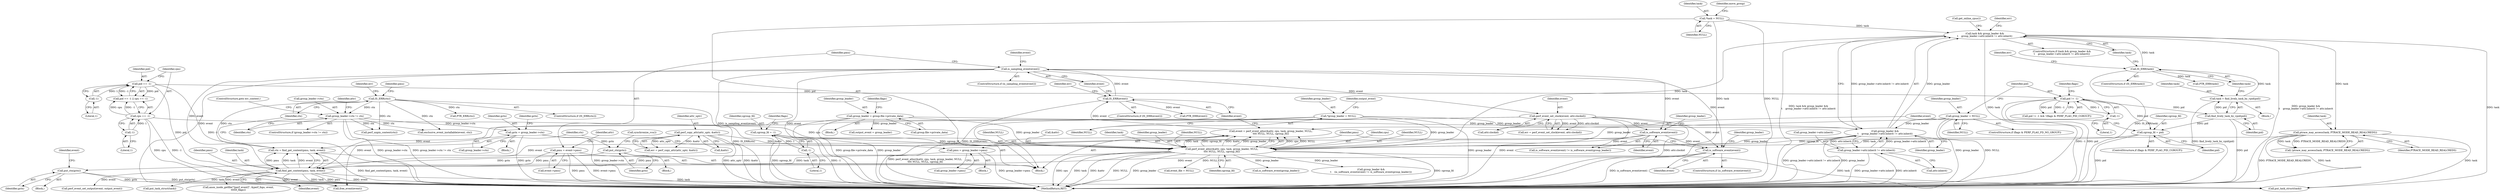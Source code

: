 digraph "1_linux_321027c1fe77f892f4ea07846aeae08cefbbb290@del" {
"1000616" [label="(Call,gctx = group_leader->ctx)"];
"1000567" [label="(Call,group_leader->ctx != ctx)"];
"1000496" [label="(Call,IS_ERR(ctx))"];
"1000489" [label="(Call,ctx = find_get_context(pmu, task, event))"];
"1000491" [label="(Call,find_get_context(pmu, task, event))"];
"1000426" [label="(Call,pmu = event->pmu)"];
"1000470" [label="(Call,pmu = group_leader->pmu)"];
"1000389" [label="(Call,perf_event_alloc(&attr, cpu, task, group_leader, NULL,\n\t\t\t\t NULL, NULL, cgroup_fd))"];
"1000188" [label="(Call,perf_copy_attr(attr_uptr, &attr))"];
"1000250" [label="(Call,cpu == -1)"];
"1000252" [label="(Call,-1)"];
"1000376" [label="(Call,ptrace_may_access(task, PTRACE_MODE_READ_REALCREDS))"];
"1000335" [label="(Call,task && group_leader &&\n\t    group_leader->attr.inherit != attr.inherit)"];
"1000326" [label="(Call,IS_ERR(task))"];
"1000321" [label="(Call,task = find_lively_task_by_vpid(pid))"];
"1000323" [label="(Call,find_lively_task_by_vpid(pid))"];
"1000312" [label="(Call,pid != -1)"];
"1000246" [label="(Call,pid == -1)"];
"1000248" [label="(Call,-1)"];
"1000314" [label="(Call,-1)"];
"1000160" [label="(Call,*task = NULL)"];
"1000337" [label="(Call,group_leader &&\n\t    group_leader->attr.inherit != attr.inherit)"];
"1000289" [label="(Call,group_leader = group.file->private_data)"];
"1000140" [label="(Call,*group_leader = NULL)"];
"1000307" [label="(Call,group_leader = NULL)"];
"1000339" [label="(Call,group_leader->attr.inherit != attr.inherit)"];
"1000175" [label="(Call,cgroup_fd = -1)"];
"1000177" [label="(Call,-1)"];
"1000384" [label="(Call,cgroup_fd = pid)"];
"1000467" [label="(Call,is_software_event(event))"];
"1000409" [label="(Call,is_sampling_event(event))"];
"1000400" [label="(Call,IS_ERR(event))"];
"1000387" [label="(Call,event = perf_event_alloc(&attr, cpu, task, group_leader, NULL,\n\t\t\t\t NULL, NULL, cgroup_fd))"];
"1000461" [label="(Call,is_software_event(event))"];
"1000438" [label="(Call,perf_event_set_clock(event, attr.clockid))"];
"1000698" [label="(Call,put_ctx(gctx))"];
"1000722" [label="(Call,put_ctx(gctx))"];
"1000405" [label="(Call,PTR_ERR(event))"];
"1000145" [label="(Identifier,output_event)"];
"1000428" [label="(Call,event->pmu)"];
"1000377" [label="(Identifier,task)"];
"1000433" [label="(Identifier,attr)"];
"1000576" [label="(Identifier,attr)"];
"1000307" [label="(Call,group_leader = NULL)"];
"1000470" [label="(Call,pmu = group_leader->pmu)"];
"1000508" [label="(Identifier,pmu)"];
"1000566" [label="(ControlStructure,if (group_leader->ctx != ctx))"];
"1000698" [label="(Call,put_ctx(gctx))"];
"1000467" [label="(Call,is_software_event(event))"];
"1000572" [label="(ControlStructure,goto err_context;)"];
"1000816" [label="(Call,free_event(event))"];
"1000699" [label="(Identifier,gctx)"];
"1000843" [label="(MethodReturn,RET)"];
"1000335" [label="(Call,task && group_leader &&\n\t    group_leader->attr.inherit != attr.inherit)"];
"1000618" [label="(Call,group_leader->ctx)"];
"1000140" [label="(Call,*group_leader = NULL)"];
"1000458" [label="(Call,group_leader &&\n\t    (is_software_event(event) != is_software_event(group_leader)))"];
"1000340" [label="(Call,group_leader->attr.inherit)"];
"1000725" [label="(Identifier,event)"];
"1000188" [label="(Call,perf_copy_attr(attr_uptr, &attr))"];
"1000410" [label="(Identifier,event)"];
"1000496" [label="(Call,IS_ERR(ctx))"];
"1000460" [label="(Call,is_software_event(event) != is_software_event(group_leader))"];
"1000336" [label="(Identifier,task)"];
"1000595" [label="(Call,anon_inode_getfile(\"[perf_event]\", &perf_fops, event,\n\t\t\t\t\tf_flags))"];
"1000489" [label="(Call,ctx = find_get_context(pmu, task, event))"];
"1000468" [label="(Identifier,event)"];
"1000399" [label="(ControlStructure,if (IS_ERR(event)))"];
"1000338" [label="(Identifier,group_leader)"];
"1000279" [label="(Block,)"];
"1000178" [label="(Literal,1)"];
"1000490" [label="(Identifier,ctx)"];
"1000500" [label="(Identifier,err)"];
"1000311" [label="(Call,pid != -1 && !(flags & PERF_FLAG_PID_CGROUP))"];
"1000438" [label="(Call,perf_event_set_clock(event, attr.clockid))"];
"1000248" [label="(Call,-1)"];
"1000440" [label="(Call,attr.clockid)"];
"1000330" [label="(Identifier,err)"];
"1000321" [label="(Call,task = find_lively_task_by_vpid(pid))"];
"1000250" [label="(Call,cpu == -1)"];
"1000291" [label="(Call,group.file->private_data)"];
"1000298" [label="(Identifier,flags)"];
"1000426" [label="(Call,pmu = event->pmu)"];
"1000808" [label="(Call,perf_unpin_context(ctx))"];
"1000162" [label="(Identifier,NULL)"];
"1000694" [label="(Block,)"];
"1000408" [label="(ControlStructure,if (is_sampling_event(event)))"];
"1000138" [label="(Block,)"];
"1000494" [label="(Identifier,event)"];
"1000326" [label="(Call,IS_ERR(task))"];
"1000624" [label="(Identifier,gctx)"];
"1000568" [label="(Call,group_leader->ctx)"];
"1000380" [label="(ControlStructure,if (flags & PERF_FLAG_PID_CGROUP))"];
"1000390" [label="(Call,&attr)"];
"1000181" [label="(Identifier,flags)"];
"1000495" [label="(ControlStructure,if (IS_ERR(ctx)))"];
"1000160" [label="(Call,*task = NULL)"];
"1000616" [label="(Call,gctx = group_leader->ctx)"];
"1000251" [label="(Identifier,cpu)"];
"1000472" [label="(Call,group_leader->pmu)"];
"1000615" [label="(Block,)"];
"1000350" [label="(Identifier,err)"];
"1000334" [label="(ControlStructure,if (task && group_leader &&\n\t    group_leader->attr.inherit != attr.inherit))"];
"1000141" [label="(Identifier,group_leader)"];
"1000462" [label="(Identifier,event)"];
"1000142" [label="(Identifier,NULL)"];
"1000479" [label="(Identifier,group_leader)"];
"1000833" [label="(Call,put_task_struct(task))"];
"1000501" [label="(Call,PTR_ERR(ctx))"];
"1000493" [label="(Identifier,task)"];
"1000247" [label="(Identifier,pid)"];
"1000337" [label="(Call,group_leader &&\n\t    group_leader->attr.inherit != attr.inherit)"];
"1000491" [label="(Call,find_get_context(pmu, task, event))"];
"1000323" [label="(Call,find_lively_task_by_vpid(pid))"];
"1000587" [label="(Call,perf_event_set_output(event, output_event))"];
"1000439" [label="(Identifier,event)"];
"1000409" [label="(Call,is_sampling_event(event))"];
"1000461" [label="(Call,is_software_event(event))"];
"1000723" [label="(Identifier,gctx)"];
"1000497" [label="(Identifier,ctx)"];
"1000300" [label="(Call,output_event = group_leader)"];
"1000190" [label="(Call,&attr)"];
"1000427" [label="(Identifier,pmu)"];
"1000571" [label="(Identifier,ctx)"];
"1000464" [label="(Identifier,group_leader)"];
"1000253" [label="(Literal,1)"];
"1000389" [label="(Call,perf_event_alloc(&attr, cpu, task, group_leader, NULL,\n\t\t\t\t NULL, NULL, cgroup_fd))"];
"1000387" [label="(Call,event = perf_event_alloc(&attr, cpu, task, group_leader, NULL,\n\t\t\t\t NULL, NULL, cgroup_fd))"];
"1000700" [label="(Call,synchronize_rcu())"];
"1000609" [label="(Call,event_file = NULL)"];
"1000722" [label="(Call,put_ctx(gctx))"];
"1000175" [label="(Call,cgroup_fd = -1)"];
"1000345" [label="(Call,attr.inherit)"];
"1000331" [label="(Call,PTR_ERR(task))"];
"1000245" [label="(Call,pid == -1 || cpu == -1)"];
"1000309" [label="(Identifier,NULL)"];
"1000339" [label="(Call,group_leader->attr.inherit != attr.inherit)"];
"1000303" [label="(ControlStructure,if (flags & PERF_FLAG_FD_NO_GROUP))"];
"1000354" [label="(Call,get_online_cpus())"];
"1000246" [label="(Call,pid == -1)"];
"1000315" [label="(Literal,1)"];
"1000320" [label="(Block,)"];
"1000398" [label="(Identifier,cgroup_fd)"];
"1000401" [label="(Identifier,event)"];
"1000471" [label="(Identifier,pmu)"];
"1000314" [label="(Call,-1)"];
"1000404" [label="(Identifier,err)"];
"1000327" [label="(Identifier,task)"];
"1000324" [label="(Identifier,pid)"];
"1000690" [label="(Block,)"];
"1000617" [label="(Identifier,gctx)"];
"1000393" [label="(Identifier,task)"];
"1000394" [label="(Identifier,group_leader)"];
"1000289" [label="(Call,group_leader = group.file->private_data)"];
"1000395" [label="(Identifier,NULL)"];
"1000763" [label="(Call,put_task_struct(task))"];
"1000313" [label="(Identifier,pid)"];
"1000308" [label="(Identifier,group_leader)"];
"1000176" [label="(Identifier,cgroup_fd)"];
"1000673" [label="(Call,exclusive_event_installable(event, ctx))"];
"1000378" [label="(Identifier,PTRACE_MODE_READ_REALCREDS)"];
"1000392" [label="(Identifier,cpu)"];
"1000375" [label="(Call,!ptrace_may_access(task, PTRACE_MODE_READ_REALCREDS))"];
"1000385" [label="(Identifier,cgroup_fd)"];
"1000252" [label="(Call,-1)"];
"1000416" [label="(Identifier,event)"];
"1000436" [label="(Call,err = perf_event_set_clock(event, attr.clockid))"];
"1000376" [label="(Call,ptrace_may_access(task, PTRACE_MODE_READ_REALCREDS))"];
"1000189" [label="(Identifier,attr_uptr)"];
"1000325" [label="(ControlStructure,if (IS_ERR(task)))"];
"1000312" [label="(Call,pid != -1)"];
"1000384" [label="(Call,cgroup_fd = pid)"];
"1000397" [label="(Identifier,NULL)"];
"1000396" [label="(Identifier,NULL)"];
"1000322" [label="(Identifier,task)"];
"1000161" [label="(Identifier,task)"];
"1000167" [label="(Identifier,move_group)"];
"1000400" [label="(Call,IS_ERR(event))"];
"1000318" [label="(Identifier,flags)"];
"1000567" [label="(Call,group_leader->ctx != ctx)"];
"1000463" [label="(Call,is_software_event(group_leader))"];
"1000186" [label="(Call,err = perf_copy_attr(attr_uptr, &attr))"];
"1000386" [label="(Identifier,pid)"];
"1000492" [label="(Identifier,pmu)"];
"1000290" [label="(Identifier,group_leader)"];
"1000466" [label="(ControlStructure,if (is_software_event(event)))"];
"1000177" [label="(Call,-1)"];
"1000388" [label="(Identifier,event)"];
"1000469" [label="(Block,)"];
"1000249" [label="(Literal,1)"];
"1000616" -> "1000615"  [label="AST: "];
"1000616" -> "1000618"  [label="CFG: "];
"1000617" -> "1000616"  [label="AST: "];
"1000618" -> "1000616"  [label="AST: "];
"1000624" -> "1000616"  [label="CFG: "];
"1000616" -> "1000843"  [label="DDG: group_leader->ctx"];
"1000616" -> "1000843"  [label="DDG: gctx"];
"1000567" -> "1000616"  [label="DDG: group_leader->ctx"];
"1000616" -> "1000698"  [label="DDG: gctx"];
"1000567" -> "1000566"  [label="AST: "];
"1000567" -> "1000571"  [label="CFG: "];
"1000568" -> "1000567"  [label="AST: "];
"1000571" -> "1000567"  [label="AST: "];
"1000572" -> "1000567"  [label="CFG: "];
"1000576" -> "1000567"  [label="CFG: "];
"1000567" -> "1000843"  [label="DDG: group_leader->ctx"];
"1000567" -> "1000843"  [label="DDG: group_leader->ctx != ctx"];
"1000496" -> "1000567"  [label="DDG: ctx"];
"1000567" -> "1000673"  [label="DDG: ctx"];
"1000567" -> "1000808"  [label="DDG: ctx"];
"1000496" -> "1000495"  [label="AST: "];
"1000496" -> "1000497"  [label="CFG: "];
"1000497" -> "1000496"  [label="AST: "];
"1000500" -> "1000496"  [label="CFG: "];
"1000508" -> "1000496"  [label="CFG: "];
"1000496" -> "1000843"  [label="DDG: IS_ERR(ctx)"];
"1000489" -> "1000496"  [label="DDG: ctx"];
"1000496" -> "1000501"  [label="DDG: ctx"];
"1000496" -> "1000673"  [label="DDG: ctx"];
"1000496" -> "1000808"  [label="DDG: ctx"];
"1000489" -> "1000138"  [label="AST: "];
"1000489" -> "1000491"  [label="CFG: "];
"1000490" -> "1000489"  [label="AST: "];
"1000491" -> "1000489"  [label="AST: "];
"1000497" -> "1000489"  [label="CFG: "];
"1000489" -> "1000843"  [label="DDG: find_get_context(pmu, task, event)"];
"1000491" -> "1000489"  [label="DDG: pmu"];
"1000491" -> "1000489"  [label="DDG: task"];
"1000491" -> "1000489"  [label="DDG: event"];
"1000491" -> "1000494"  [label="CFG: "];
"1000492" -> "1000491"  [label="AST: "];
"1000493" -> "1000491"  [label="AST: "];
"1000494" -> "1000491"  [label="AST: "];
"1000491" -> "1000843"  [label="DDG: event"];
"1000491" -> "1000843"  [label="DDG: task"];
"1000491" -> "1000843"  [label="DDG: pmu"];
"1000426" -> "1000491"  [label="DDG: pmu"];
"1000470" -> "1000491"  [label="DDG: pmu"];
"1000389" -> "1000491"  [label="DDG: task"];
"1000467" -> "1000491"  [label="DDG: event"];
"1000409" -> "1000491"  [label="DDG: event"];
"1000461" -> "1000491"  [label="DDG: event"];
"1000438" -> "1000491"  [label="DDG: event"];
"1000491" -> "1000587"  [label="DDG: event"];
"1000491" -> "1000595"  [label="DDG: event"];
"1000491" -> "1000763"  [label="DDG: task"];
"1000491" -> "1000816"  [label="DDG: event"];
"1000491" -> "1000833"  [label="DDG: task"];
"1000426" -> "1000138"  [label="AST: "];
"1000426" -> "1000428"  [label="CFG: "];
"1000427" -> "1000426"  [label="AST: "];
"1000428" -> "1000426"  [label="AST: "];
"1000433" -> "1000426"  [label="CFG: "];
"1000426" -> "1000843"  [label="DDG: event->pmu"];
"1000426" -> "1000843"  [label="DDG: pmu"];
"1000470" -> "1000469"  [label="AST: "];
"1000470" -> "1000472"  [label="CFG: "];
"1000471" -> "1000470"  [label="AST: "];
"1000472" -> "1000470"  [label="AST: "];
"1000490" -> "1000470"  [label="CFG: "];
"1000470" -> "1000843"  [label="DDG: group_leader->pmu"];
"1000389" -> "1000387"  [label="AST: "];
"1000389" -> "1000398"  [label="CFG: "];
"1000390" -> "1000389"  [label="AST: "];
"1000392" -> "1000389"  [label="AST: "];
"1000393" -> "1000389"  [label="AST: "];
"1000394" -> "1000389"  [label="AST: "];
"1000395" -> "1000389"  [label="AST: "];
"1000396" -> "1000389"  [label="AST: "];
"1000397" -> "1000389"  [label="AST: "];
"1000398" -> "1000389"  [label="AST: "];
"1000387" -> "1000389"  [label="CFG: "];
"1000389" -> "1000843"  [label="DDG: NULL"];
"1000389" -> "1000843"  [label="DDG: group_leader"];
"1000389" -> "1000843"  [label="DDG: cgroup_fd"];
"1000389" -> "1000843"  [label="DDG: cpu"];
"1000389" -> "1000843"  [label="DDG: task"];
"1000389" -> "1000843"  [label="DDG: &attr"];
"1000389" -> "1000387"  [label="DDG: cpu"];
"1000389" -> "1000387"  [label="DDG: NULL"];
"1000389" -> "1000387"  [label="DDG: task"];
"1000389" -> "1000387"  [label="DDG: cgroup_fd"];
"1000389" -> "1000387"  [label="DDG: &attr"];
"1000389" -> "1000387"  [label="DDG: group_leader"];
"1000188" -> "1000389"  [label="DDG: &attr"];
"1000250" -> "1000389"  [label="DDG: cpu"];
"1000376" -> "1000389"  [label="DDG: task"];
"1000335" -> "1000389"  [label="DDG: task"];
"1000289" -> "1000389"  [label="DDG: group_leader"];
"1000140" -> "1000389"  [label="DDG: group_leader"];
"1000337" -> "1000389"  [label="DDG: group_leader"];
"1000307" -> "1000389"  [label="DDG: group_leader"];
"1000175" -> "1000389"  [label="DDG: cgroup_fd"];
"1000384" -> "1000389"  [label="DDG: cgroup_fd"];
"1000389" -> "1000458"  [label="DDG: group_leader"];
"1000389" -> "1000463"  [label="DDG: group_leader"];
"1000389" -> "1000609"  [label="DDG: NULL"];
"1000389" -> "1000833"  [label="DDG: task"];
"1000188" -> "1000186"  [label="AST: "];
"1000188" -> "1000190"  [label="CFG: "];
"1000189" -> "1000188"  [label="AST: "];
"1000190" -> "1000188"  [label="AST: "];
"1000186" -> "1000188"  [label="CFG: "];
"1000188" -> "1000843"  [label="DDG: &attr"];
"1000188" -> "1000843"  [label="DDG: attr_uptr"];
"1000188" -> "1000186"  [label="DDG: attr_uptr"];
"1000188" -> "1000186"  [label="DDG: &attr"];
"1000250" -> "1000245"  [label="AST: "];
"1000250" -> "1000252"  [label="CFG: "];
"1000251" -> "1000250"  [label="AST: "];
"1000252" -> "1000250"  [label="AST: "];
"1000245" -> "1000250"  [label="CFG: "];
"1000250" -> "1000843"  [label="DDG: cpu"];
"1000250" -> "1000843"  [label="DDG: -1"];
"1000250" -> "1000245"  [label="DDG: cpu"];
"1000250" -> "1000245"  [label="DDG: -1"];
"1000252" -> "1000250"  [label="DDG: 1"];
"1000252" -> "1000253"  [label="CFG: "];
"1000253" -> "1000252"  [label="AST: "];
"1000376" -> "1000375"  [label="AST: "];
"1000376" -> "1000378"  [label="CFG: "];
"1000377" -> "1000376"  [label="AST: "];
"1000378" -> "1000376"  [label="AST: "];
"1000375" -> "1000376"  [label="CFG: "];
"1000376" -> "1000843"  [label="DDG: task"];
"1000376" -> "1000843"  [label="DDG: PTRACE_MODE_READ_REALCREDS"];
"1000376" -> "1000375"  [label="DDG: task"];
"1000376" -> "1000375"  [label="DDG: PTRACE_MODE_READ_REALCREDS"];
"1000335" -> "1000376"  [label="DDG: task"];
"1000376" -> "1000833"  [label="DDG: task"];
"1000335" -> "1000334"  [label="AST: "];
"1000335" -> "1000336"  [label="CFG: "];
"1000335" -> "1000337"  [label="CFG: "];
"1000336" -> "1000335"  [label="AST: "];
"1000337" -> "1000335"  [label="AST: "];
"1000350" -> "1000335"  [label="CFG: "];
"1000354" -> "1000335"  [label="CFG: "];
"1000335" -> "1000843"  [label="DDG: task"];
"1000335" -> "1000843"  [label="DDG: group_leader &&\n\t    group_leader->attr.inherit != attr.inherit"];
"1000335" -> "1000843"  [label="DDG: task && group_leader &&\n\t    group_leader->attr.inherit != attr.inherit"];
"1000326" -> "1000335"  [label="DDG: task"];
"1000160" -> "1000335"  [label="DDG: task"];
"1000337" -> "1000335"  [label="DDG: group_leader"];
"1000337" -> "1000335"  [label="DDG: group_leader->attr.inherit != attr.inherit"];
"1000335" -> "1000833"  [label="DDG: task"];
"1000326" -> "1000325"  [label="AST: "];
"1000326" -> "1000327"  [label="CFG: "];
"1000327" -> "1000326"  [label="AST: "];
"1000330" -> "1000326"  [label="CFG: "];
"1000336" -> "1000326"  [label="CFG: "];
"1000326" -> "1000843"  [label="DDG: IS_ERR(task)"];
"1000321" -> "1000326"  [label="DDG: task"];
"1000326" -> "1000331"  [label="DDG: task"];
"1000321" -> "1000320"  [label="AST: "];
"1000321" -> "1000323"  [label="CFG: "];
"1000322" -> "1000321"  [label="AST: "];
"1000323" -> "1000321"  [label="AST: "];
"1000327" -> "1000321"  [label="CFG: "];
"1000321" -> "1000843"  [label="DDG: find_lively_task_by_vpid(pid)"];
"1000323" -> "1000321"  [label="DDG: pid"];
"1000323" -> "1000324"  [label="CFG: "];
"1000324" -> "1000323"  [label="AST: "];
"1000323" -> "1000843"  [label="DDG: pid"];
"1000312" -> "1000323"  [label="DDG: pid"];
"1000323" -> "1000384"  [label="DDG: pid"];
"1000312" -> "1000311"  [label="AST: "];
"1000312" -> "1000314"  [label="CFG: "];
"1000313" -> "1000312"  [label="AST: "];
"1000314" -> "1000312"  [label="AST: "];
"1000318" -> "1000312"  [label="CFG: "];
"1000311" -> "1000312"  [label="CFG: "];
"1000312" -> "1000843"  [label="DDG: pid"];
"1000312" -> "1000843"  [label="DDG: -1"];
"1000312" -> "1000311"  [label="DDG: pid"];
"1000312" -> "1000311"  [label="DDG: -1"];
"1000246" -> "1000312"  [label="DDG: pid"];
"1000314" -> "1000312"  [label="DDG: 1"];
"1000312" -> "1000384"  [label="DDG: pid"];
"1000246" -> "1000245"  [label="AST: "];
"1000246" -> "1000248"  [label="CFG: "];
"1000247" -> "1000246"  [label="AST: "];
"1000248" -> "1000246"  [label="AST: "];
"1000251" -> "1000246"  [label="CFG: "];
"1000245" -> "1000246"  [label="CFG: "];
"1000246" -> "1000843"  [label="DDG: -1"];
"1000246" -> "1000843"  [label="DDG: pid"];
"1000246" -> "1000245"  [label="DDG: pid"];
"1000246" -> "1000245"  [label="DDG: -1"];
"1000248" -> "1000246"  [label="DDG: 1"];
"1000248" -> "1000249"  [label="CFG: "];
"1000249" -> "1000248"  [label="AST: "];
"1000314" -> "1000315"  [label="CFG: "];
"1000315" -> "1000314"  [label="AST: "];
"1000160" -> "1000138"  [label="AST: "];
"1000160" -> "1000162"  [label="CFG: "];
"1000161" -> "1000160"  [label="AST: "];
"1000162" -> "1000160"  [label="AST: "];
"1000167" -> "1000160"  [label="CFG: "];
"1000160" -> "1000843"  [label="DDG: NULL"];
"1000160" -> "1000843"  [label="DDG: task"];
"1000337" -> "1000338"  [label="CFG: "];
"1000337" -> "1000339"  [label="CFG: "];
"1000338" -> "1000337"  [label="AST: "];
"1000339" -> "1000337"  [label="AST: "];
"1000337" -> "1000843"  [label="DDG: group_leader->attr.inherit != attr.inherit"];
"1000337" -> "1000843"  [label="DDG: group_leader"];
"1000289" -> "1000337"  [label="DDG: group_leader"];
"1000140" -> "1000337"  [label="DDG: group_leader"];
"1000307" -> "1000337"  [label="DDG: group_leader"];
"1000339" -> "1000337"  [label="DDG: group_leader->attr.inherit"];
"1000339" -> "1000337"  [label="DDG: attr.inherit"];
"1000289" -> "1000279"  [label="AST: "];
"1000289" -> "1000291"  [label="CFG: "];
"1000290" -> "1000289"  [label="AST: "];
"1000291" -> "1000289"  [label="AST: "];
"1000298" -> "1000289"  [label="CFG: "];
"1000289" -> "1000843"  [label="DDG: group.file->private_data"];
"1000289" -> "1000843"  [label="DDG: group_leader"];
"1000289" -> "1000300"  [label="DDG: group_leader"];
"1000140" -> "1000138"  [label="AST: "];
"1000140" -> "1000142"  [label="CFG: "];
"1000141" -> "1000140"  [label="AST: "];
"1000142" -> "1000140"  [label="AST: "];
"1000145" -> "1000140"  [label="CFG: "];
"1000140" -> "1000843"  [label="DDG: group_leader"];
"1000307" -> "1000303"  [label="AST: "];
"1000307" -> "1000309"  [label="CFG: "];
"1000308" -> "1000307"  [label="AST: "];
"1000309" -> "1000307"  [label="AST: "];
"1000313" -> "1000307"  [label="CFG: "];
"1000307" -> "1000843"  [label="DDG: NULL"];
"1000307" -> "1000843"  [label="DDG: group_leader"];
"1000339" -> "1000345"  [label="CFG: "];
"1000340" -> "1000339"  [label="AST: "];
"1000345" -> "1000339"  [label="AST: "];
"1000339" -> "1000843"  [label="DDG: group_leader->attr.inherit"];
"1000339" -> "1000843"  [label="DDG: attr.inherit"];
"1000175" -> "1000138"  [label="AST: "];
"1000175" -> "1000177"  [label="CFG: "];
"1000176" -> "1000175"  [label="AST: "];
"1000177" -> "1000175"  [label="AST: "];
"1000181" -> "1000175"  [label="CFG: "];
"1000175" -> "1000843"  [label="DDG: cgroup_fd"];
"1000175" -> "1000843"  [label="DDG: -1"];
"1000177" -> "1000175"  [label="DDG: 1"];
"1000177" -> "1000178"  [label="CFG: "];
"1000178" -> "1000177"  [label="AST: "];
"1000384" -> "1000380"  [label="AST: "];
"1000384" -> "1000386"  [label="CFG: "];
"1000385" -> "1000384"  [label="AST: "];
"1000386" -> "1000384"  [label="AST: "];
"1000388" -> "1000384"  [label="CFG: "];
"1000384" -> "1000843"  [label="DDG: pid"];
"1000467" -> "1000466"  [label="AST: "];
"1000467" -> "1000468"  [label="CFG: "];
"1000468" -> "1000467"  [label="AST: "];
"1000471" -> "1000467"  [label="CFG: "];
"1000479" -> "1000467"  [label="CFG: "];
"1000467" -> "1000843"  [label="DDG: is_software_event(event)"];
"1000409" -> "1000467"  [label="DDG: event"];
"1000461" -> "1000467"  [label="DDG: event"];
"1000438" -> "1000467"  [label="DDG: event"];
"1000409" -> "1000408"  [label="AST: "];
"1000409" -> "1000410"  [label="CFG: "];
"1000410" -> "1000409"  [label="AST: "];
"1000416" -> "1000409"  [label="CFG: "];
"1000427" -> "1000409"  [label="CFG: "];
"1000409" -> "1000843"  [label="DDG: is_sampling_event(event)"];
"1000409" -> "1000843"  [label="DDG: event"];
"1000400" -> "1000409"  [label="DDG: event"];
"1000409" -> "1000438"  [label="DDG: event"];
"1000409" -> "1000461"  [label="DDG: event"];
"1000409" -> "1000816"  [label="DDG: event"];
"1000400" -> "1000399"  [label="AST: "];
"1000400" -> "1000401"  [label="CFG: "];
"1000401" -> "1000400"  [label="AST: "];
"1000404" -> "1000400"  [label="CFG: "];
"1000410" -> "1000400"  [label="CFG: "];
"1000400" -> "1000843"  [label="DDG: IS_ERR(event)"];
"1000387" -> "1000400"  [label="DDG: event"];
"1000400" -> "1000405"  [label="DDG: event"];
"1000387" -> "1000138"  [label="AST: "];
"1000388" -> "1000387"  [label="AST: "];
"1000401" -> "1000387"  [label="CFG: "];
"1000387" -> "1000843"  [label="DDG: perf_event_alloc(&attr, cpu, task, group_leader, NULL,\n\t\t\t\t NULL, NULL, cgroup_fd)"];
"1000461" -> "1000460"  [label="AST: "];
"1000461" -> "1000462"  [label="CFG: "];
"1000462" -> "1000461"  [label="AST: "];
"1000464" -> "1000461"  [label="CFG: "];
"1000461" -> "1000460"  [label="DDG: event"];
"1000438" -> "1000461"  [label="DDG: event"];
"1000438" -> "1000436"  [label="AST: "];
"1000438" -> "1000440"  [label="CFG: "];
"1000439" -> "1000438"  [label="AST: "];
"1000440" -> "1000438"  [label="AST: "];
"1000436" -> "1000438"  [label="CFG: "];
"1000438" -> "1000843"  [label="DDG: attr.clockid"];
"1000438" -> "1000843"  [label="DDG: event"];
"1000438" -> "1000436"  [label="DDG: event"];
"1000438" -> "1000436"  [label="DDG: attr.clockid"];
"1000438" -> "1000816"  [label="DDG: event"];
"1000698" -> "1000694"  [label="AST: "];
"1000698" -> "1000699"  [label="CFG: "];
"1000699" -> "1000698"  [label="AST: "];
"1000700" -> "1000698"  [label="CFG: "];
"1000698" -> "1000722"  [label="DDG: gctx"];
"1000722" -> "1000690"  [label="AST: "];
"1000722" -> "1000723"  [label="CFG: "];
"1000723" -> "1000722"  [label="AST: "];
"1000725" -> "1000722"  [label="CFG: "];
"1000722" -> "1000843"  [label="DDG: put_ctx(gctx)"];
"1000722" -> "1000843"  [label="DDG: gctx"];
}
